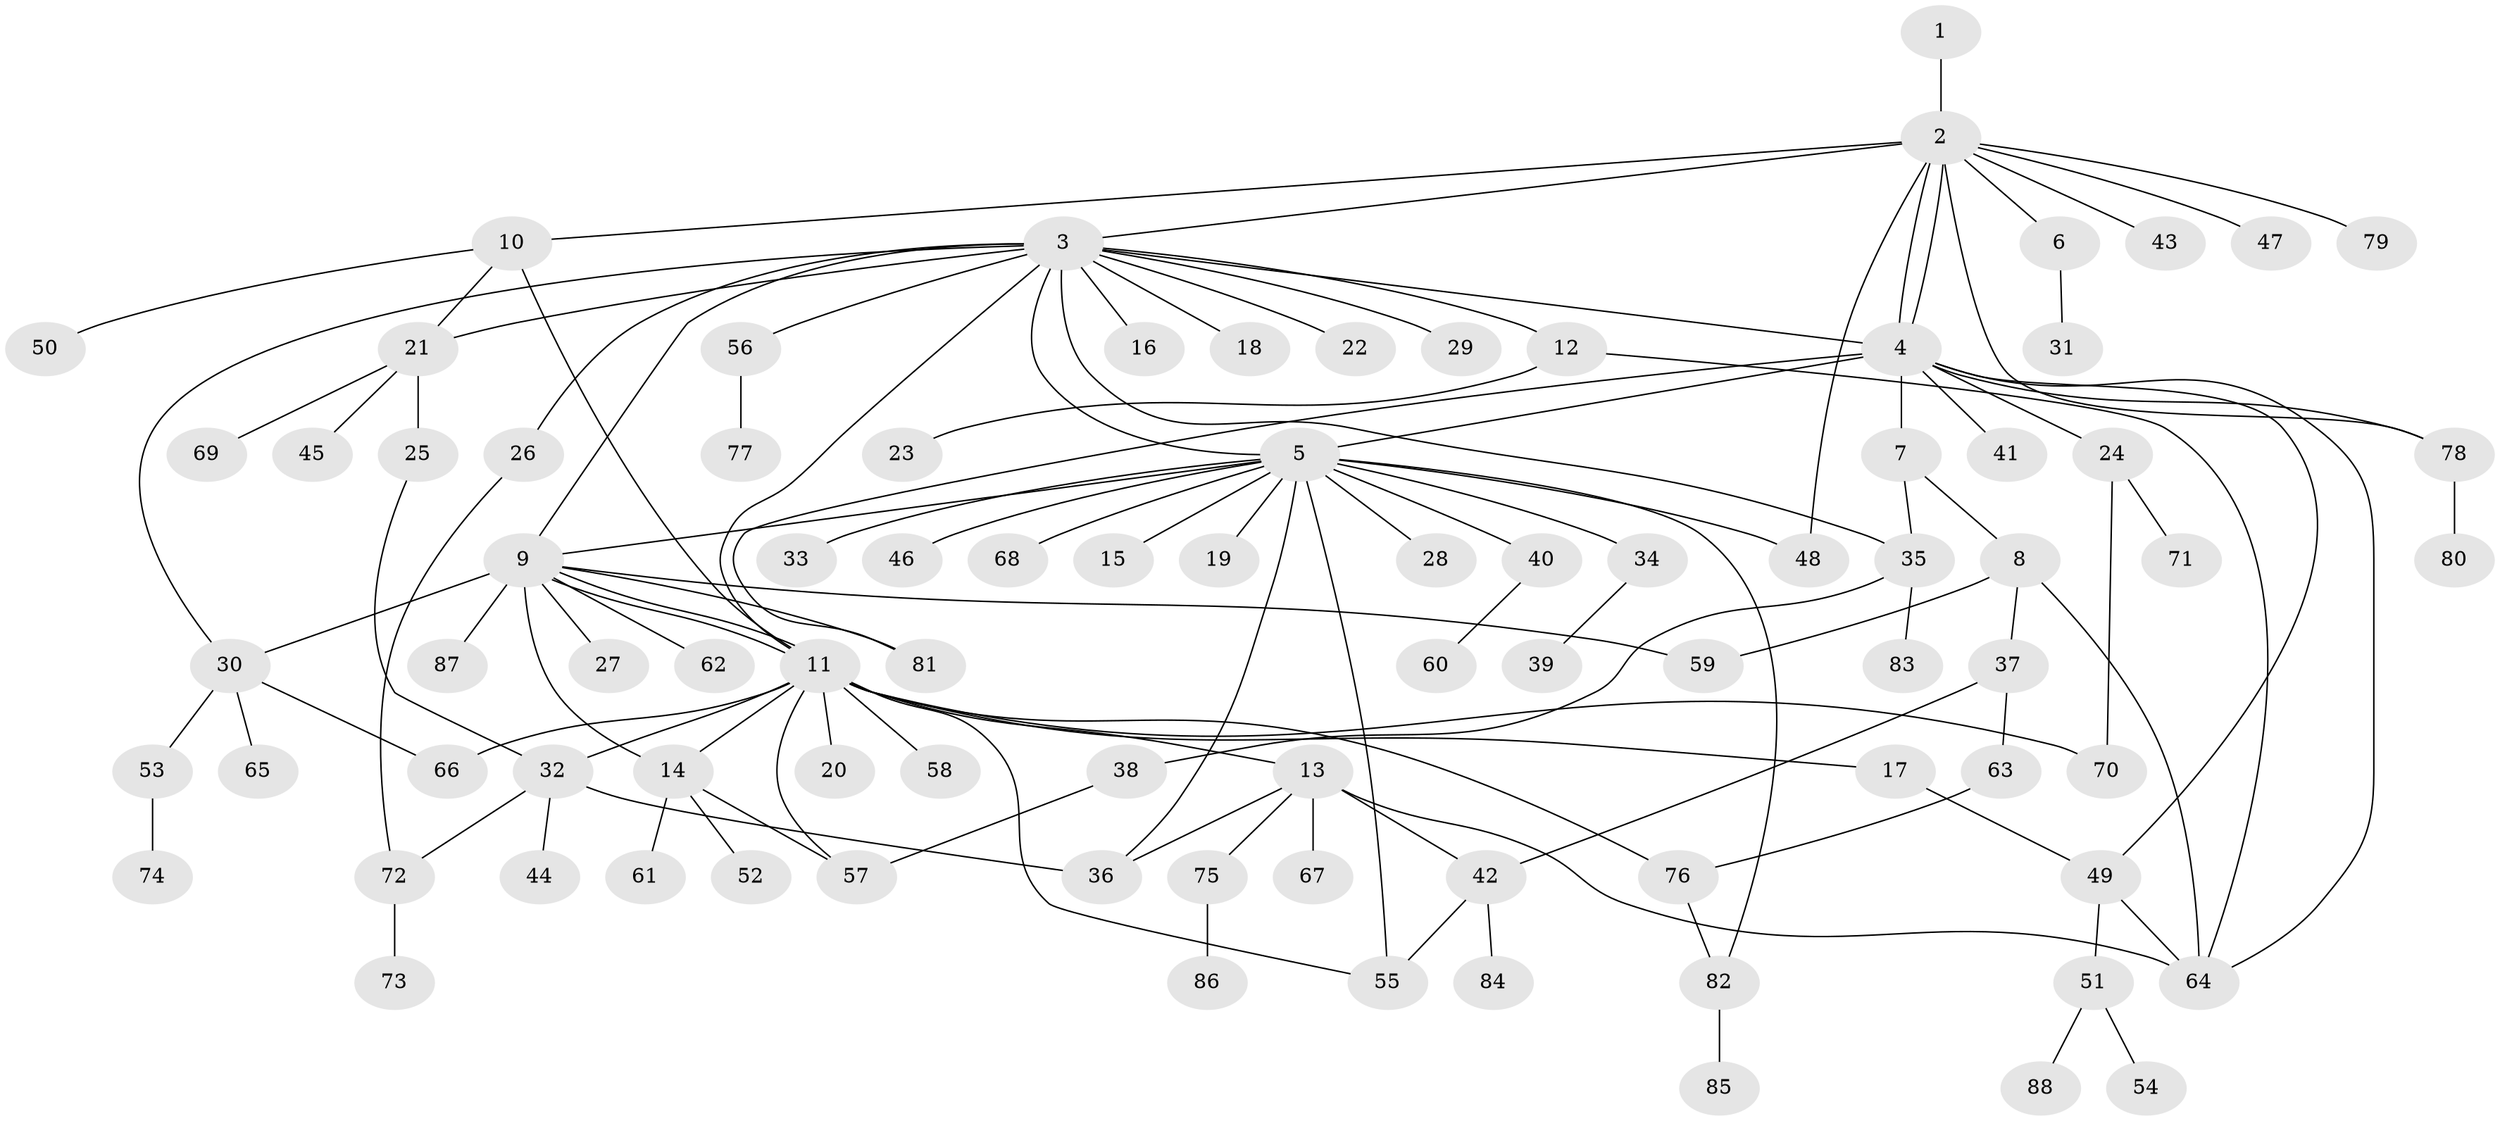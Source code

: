 // Generated by graph-tools (version 1.1) at 2025/26/03/09/25 03:26:07]
// undirected, 88 vertices, 120 edges
graph export_dot {
graph [start="1"]
  node [color=gray90,style=filled];
  1;
  2;
  3;
  4;
  5;
  6;
  7;
  8;
  9;
  10;
  11;
  12;
  13;
  14;
  15;
  16;
  17;
  18;
  19;
  20;
  21;
  22;
  23;
  24;
  25;
  26;
  27;
  28;
  29;
  30;
  31;
  32;
  33;
  34;
  35;
  36;
  37;
  38;
  39;
  40;
  41;
  42;
  43;
  44;
  45;
  46;
  47;
  48;
  49;
  50;
  51;
  52;
  53;
  54;
  55;
  56;
  57;
  58;
  59;
  60;
  61;
  62;
  63;
  64;
  65;
  66;
  67;
  68;
  69;
  70;
  71;
  72;
  73;
  74;
  75;
  76;
  77;
  78;
  79;
  80;
  81;
  82;
  83;
  84;
  85;
  86;
  87;
  88;
  1 -- 2;
  2 -- 3;
  2 -- 4;
  2 -- 4;
  2 -- 6;
  2 -- 10;
  2 -- 43;
  2 -- 47;
  2 -- 48;
  2 -- 78;
  2 -- 79;
  3 -- 4;
  3 -- 5;
  3 -- 9;
  3 -- 11;
  3 -- 12;
  3 -- 16;
  3 -- 18;
  3 -- 21;
  3 -- 22;
  3 -- 26;
  3 -- 29;
  3 -- 30;
  3 -- 35;
  3 -- 56;
  4 -- 5;
  4 -- 7;
  4 -- 24;
  4 -- 41;
  4 -- 49;
  4 -- 64;
  4 -- 78;
  4 -- 81;
  5 -- 9;
  5 -- 15;
  5 -- 19;
  5 -- 28;
  5 -- 33;
  5 -- 34;
  5 -- 36;
  5 -- 40;
  5 -- 46;
  5 -- 48;
  5 -- 55;
  5 -- 68;
  5 -- 82;
  6 -- 31;
  7 -- 8;
  7 -- 35;
  8 -- 37;
  8 -- 59;
  8 -- 64;
  9 -- 11;
  9 -- 11;
  9 -- 14;
  9 -- 27;
  9 -- 30;
  9 -- 59;
  9 -- 62;
  9 -- 81;
  9 -- 87;
  10 -- 11;
  10 -- 21;
  10 -- 50;
  11 -- 13;
  11 -- 14;
  11 -- 17;
  11 -- 20;
  11 -- 32;
  11 -- 55;
  11 -- 57;
  11 -- 58;
  11 -- 66;
  11 -- 70;
  11 -- 76;
  12 -- 23;
  12 -- 64;
  13 -- 36;
  13 -- 42;
  13 -- 64;
  13 -- 67;
  13 -- 75;
  14 -- 52;
  14 -- 57;
  14 -- 61;
  17 -- 49;
  21 -- 25;
  21 -- 45;
  21 -- 69;
  24 -- 70;
  24 -- 71;
  25 -- 32;
  26 -- 72;
  30 -- 53;
  30 -- 65;
  30 -- 66;
  32 -- 36;
  32 -- 44;
  32 -- 72;
  34 -- 39;
  35 -- 38;
  35 -- 83;
  37 -- 42;
  37 -- 63;
  38 -- 57;
  40 -- 60;
  42 -- 55;
  42 -- 84;
  49 -- 51;
  49 -- 64;
  51 -- 54;
  51 -- 88;
  53 -- 74;
  56 -- 77;
  63 -- 76;
  72 -- 73;
  75 -- 86;
  76 -- 82;
  78 -- 80;
  82 -- 85;
}
